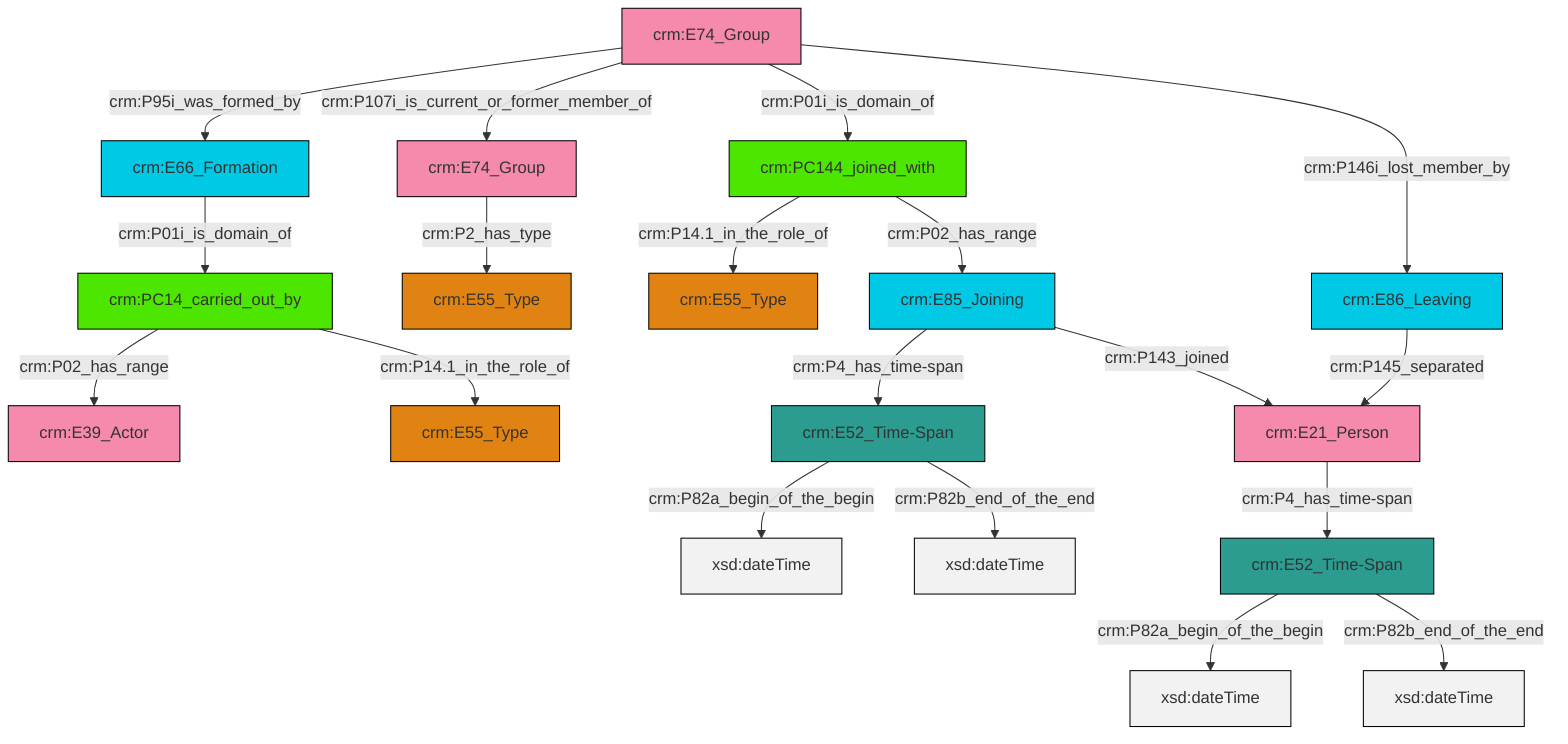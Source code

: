 graph TD
classDef Literal fill:#f2f2f2,stroke:#000000;
classDef CRM_Entity fill:#FFFFFF,stroke:#000000;
classDef Temporal_Entity fill:#00C9E6, stroke:#000000;
classDef Type fill:#E18312, stroke:#000000;
classDef Time-Span fill:#2C9C91, stroke:#000000;
classDef Appellation fill:#FFEB7F, stroke:#000000;
classDef Place fill:#008836, stroke:#000000;
classDef Persistent_Item fill:#B266B2, stroke:#000000;
classDef Conceptual_Object fill:#FFD700, stroke:#000000;
classDef Physical_Thing fill:#D2B48C, stroke:#000000;
classDef Actor fill:#f58aad, stroke:#000000;
classDef PC_Classes fill:#4ce600, stroke:#000000;
classDef Multi fill:#cccccc,stroke:#000000;

0["crm:E21_Person"]:::Actor -->|crm:P4_has_time-span| 1["crm:E52_Time-Span"]:::Time-Span
4["crm:PC144_joined_with"]:::PC_Classes -->|crm:P14.1_in_the_role_of| 5["crm:E55_Type"]:::Type
8["crm:PC14_carried_out_by"]:::PC_Classes -->|crm:P02_has_range| 9["crm:E39_Actor"]:::Actor
1["crm:E52_Time-Span"]:::Time-Span -->|crm:P82a_begin_of_the_begin| 10[xsd:dateTime]:::Literal
13["crm:E74_Group"]:::Actor -->|crm:P95i_was_formed_by| 15["crm:E66_Formation"]:::Temporal_Entity
13["crm:E74_Group"]:::Actor -->|crm:P107i_is_current_or_former_member_of| 16["crm:E74_Group"]:::Actor
4["crm:PC144_joined_with"]:::PC_Classes -->|crm:P02_has_range| 17["crm:E85_Joining"]:::Temporal_Entity
11["crm:E52_Time-Span"]:::Time-Span -->|crm:P82a_begin_of_the_begin| 19[xsd:dateTime]:::Literal
17["crm:E85_Joining"]:::Temporal_Entity -->|crm:P4_has_time-span| 11["crm:E52_Time-Span"]:::Time-Span
15["crm:E66_Formation"]:::Temporal_Entity -->|crm:P01i_is_domain_of| 8["crm:PC14_carried_out_by"]:::PC_Classes
8["crm:PC14_carried_out_by"]:::PC_Classes -->|crm:P14.1_in_the_role_of| 2["crm:E55_Type"]:::Type
11["crm:E52_Time-Span"]:::Time-Span -->|crm:P82b_end_of_the_end| 21[xsd:dateTime]:::Literal
1["crm:E52_Time-Span"]:::Time-Span -->|crm:P82b_end_of_the_end| 22[xsd:dateTime]:::Literal
17["crm:E85_Joining"]:::Temporal_Entity -->|crm:P143_joined| 0["crm:E21_Person"]:::Actor
13["crm:E74_Group"]:::Actor -->|crm:P01i_is_domain_of| 4["crm:PC144_joined_with"]:::PC_Classes
13["crm:E74_Group"]:::Actor -->|crm:P146i_lost_member_by| 29["crm:E86_Leaving"]:::Temporal_Entity
16["crm:E74_Group"]:::Actor -->|crm:P2_has_type| 6["crm:E55_Type"]:::Type
29["crm:E86_Leaving"]:::Temporal_Entity -->|crm:P145_separated| 0["crm:E21_Person"]:::Actor